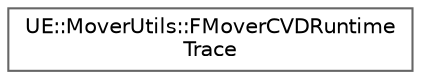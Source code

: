 digraph "Graphical Class Hierarchy"
{
 // INTERACTIVE_SVG=YES
 // LATEX_PDF_SIZE
  bgcolor="transparent";
  edge [fontname=Helvetica,fontsize=10,labelfontname=Helvetica,labelfontsize=10];
  node [fontname=Helvetica,fontsize=10,shape=box,height=0.2,width=0.4];
  rankdir="LR";
  Node0 [id="Node000000",label="UE::MoverUtils::FMoverCVDRuntime\lTrace",height=0.2,width=0.4,color="grey40", fillcolor="white", style="filled",URL="$d9/d0b/classUE_1_1MoverUtils_1_1FMoverCVDRuntimeTrace.html",tooltip=" "];
}
